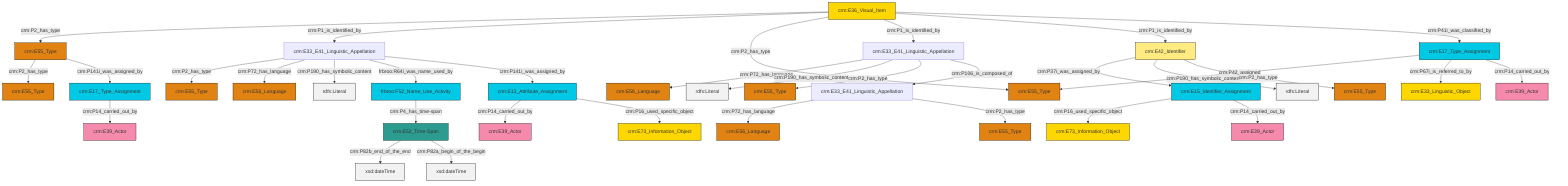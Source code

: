 graph TD
classDef Literal fill:#f2f2f2,stroke:#000000;
classDef CRM_Entity fill:#FFFFFF,stroke:#000000;
classDef Temporal_Entity fill:#00C9E6, stroke:#000000;
classDef Type fill:#E18312, stroke:#000000;
classDef Time-Span fill:#2C9C91, stroke:#000000;
classDef Appellation fill:#FFEB7F, stroke:#000000;
classDef Place fill:#008836, stroke:#000000;
classDef Persistent_Item fill:#B266B2, stroke:#000000;
classDef Conceptual_Object fill:#FFD700, stroke:#000000;
classDef Physical_Thing fill:#D2B48C, stroke:#000000;
classDef Actor fill:#f58aad, stroke:#000000;
classDef PC_Classes fill:#4ce600, stroke:#000000;
classDef Multi fill:#cccccc,stroke:#000000;

8["crm:E33_E41_Linguistic_Appellation"]:::Default -->|crm:P72_has_language| 9["crm:E56_Language"]:::Type
10["crm:E36_Visual_Item"]:::Conceptual_Object -->|crm:P2_has_type| 11["crm:E55_Type"]:::Type
0["crm:E33_E41_Linguistic_Appellation"]:::Default -->|crm:P72_has_language| 16["crm:E56_Language"]:::Type
14["frbroo:F52_Name_Use_Activity"]:::Temporal_Entity -->|crm:P4_has_time-span| 18["crm:E52_Time-Span"]:::Time-Span
12["crm:E17_Type_Assignment"]:::Temporal_Entity -->|crm:P42_assigned| 6["crm:E55_Type"]:::Type
10["crm:E36_Visual_Item"]:::Conceptual_Object -->|crm:P1_is_identified_by| 19["crm:E33_E41_Linguistic_Appellation"]:::Default
22["crm:E13_Attribute_Assignment"]:::Temporal_Entity -->|crm:P14_carried_out_by| 2["crm:E39_Actor"]:::Actor
26["crm:E42_Identifier"]:::Appellation -->|crm:P37i_was_assigned_by| 24["crm:E15_Identifier_Assignment"]:::Temporal_Entity
11["crm:E55_Type"]:::Type -->|crm:P2_has_type| 28["crm:E55_Type"]:::Type
18["crm:E52_Time-Span"]:::Time-Span -->|crm:P82b_end_of_the_end| 35[xsd:dateTime]:::Literal
8["crm:E33_E41_Linguistic_Appellation"]:::Default -->|crm:P190_has_symbolic_content| 38[rdfs:Literal]:::Literal
19["crm:E33_E41_Linguistic_Appellation"]:::Default -->|crm:P2_has_type| 40["crm:E55_Type"]:::Type
8["crm:E33_E41_Linguistic_Appellation"]:::Default -->|crm:P2_has_type| 41["crm:E55_Type"]:::Type
19["crm:E33_E41_Linguistic_Appellation"]:::Default -->|crm:P72_has_language| 36["crm:E56_Language"]:::Type
18["crm:E52_Time-Span"]:::Time-Span -->|crm:P82a_begin_of_the_begin| 42[xsd:dateTime]:::Literal
12["crm:E17_Type_Assignment"]:::Temporal_Entity -->|crm:P67i_is_referred_to_by| 44["crm:E33_Linguistic_Object"]:::Conceptual_Object
10["crm:E36_Visual_Item"]:::Conceptual_Object -->|crm:P2_has_type| 6["crm:E55_Type"]:::Type
22["crm:E13_Attribute_Assignment"]:::Temporal_Entity -->|crm:P16_used_specific_object| 45["crm:E73_Information_Object"]:::Conceptual_Object
19["crm:E33_E41_Linguistic_Appellation"]:::Default -->|crm:P190_has_symbolic_content| 47[rdfs:Literal]:::Literal
50["crm:E17_Type_Assignment"]:::Temporal_Entity -->|crm:P14_carried_out_by| 33["crm:E39_Actor"]:::Actor
26["crm:E42_Identifier"]:::Appellation -->|crm:P190_has_symbolic_content| 51[rdfs:Literal]:::Literal
24["crm:E15_Identifier_Assignment"]:::Temporal_Entity -->|crm:P16_used_specific_object| 54["crm:E73_Information_Object"]:::Conceptual_Object
0["crm:E33_E41_Linguistic_Appellation"]:::Default -->|crm:P2_has_type| 29["crm:E55_Type"]:::Type
19["crm:E33_E41_Linguistic_Appellation"]:::Default -->|frbroo:R64i_was_name_used_by| 14["frbroo:F52_Name_Use_Activity"]:::Temporal_Entity
10["crm:E36_Visual_Item"]:::Conceptual_Object -->|crm:P1_is_identified_by| 8["crm:E33_E41_Linguistic_Appellation"]:::Default
26["crm:E42_Identifier"]:::Appellation -->|crm:P2_has_type| 20["crm:E55_Type"]:::Type
8["crm:E33_E41_Linguistic_Appellation"]:::Default -->|crm:P106_is_composed_of| 0["crm:E33_E41_Linguistic_Appellation"]:::Default
11["crm:E55_Type"]:::Type -->|crm:P141i_was_assigned_by| 50["crm:E17_Type_Assignment"]:::Temporal_Entity
10["crm:E36_Visual_Item"]:::Conceptual_Object -->|crm:P1_is_identified_by| 26["crm:E42_Identifier"]:::Appellation
19["crm:E33_E41_Linguistic_Appellation"]:::Default -->|crm:P141i_was_assigned_by| 22["crm:E13_Attribute_Assignment"]:::Temporal_Entity
24["crm:E15_Identifier_Assignment"]:::Temporal_Entity -->|crm:P14_carried_out_by| 4["crm:E39_Actor"]:::Actor
10["crm:E36_Visual_Item"]:::Conceptual_Object -->|crm:P41i_was_classified_by| 12["crm:E17_Type_Assignment"]:::Temporal_Entity
12["crm:E17_Type_Assignment"]:::Temporal_Entity -->|crm:P14_carried_out_by| 31["crm:E39_Actor"]:::Actor